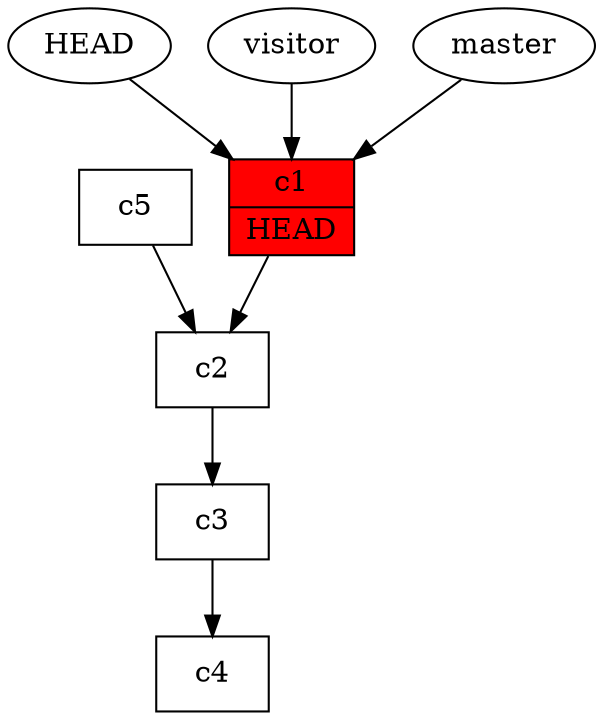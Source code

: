 digraph commits{
  cmt1 [shape=record,label="{c1|HEAD}",style="filled",fillcolor=red1];
  cmt2 [shape=record,label=c2];
  cmt3 [shape=record,label=c3];
  cmt4 [shape=record,label=c4];
  cmt5 [shape=record,label=c5];

  cmt1 -> cmt2;
  cmt2 -> cmt3;
  cmt3 -> cmt4;
  cmt5 -> cmt2;


  ref1 [label=HEAD];
  ref2 [label=visitor];
  ref3 [label=master];

  ref1 -> cmt1;
  ref2 -> cmt1;
  ref3 -> cmt1;



}